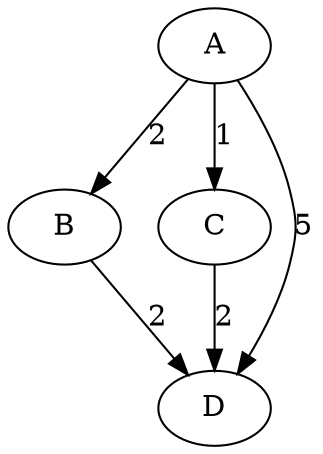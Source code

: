 digraph {
	A -> B [label = "2"]
	A -> C [label = "1"]
	A -> D [label = "5"]
	B -> D [label = "2"]
	C -> D [label = "2"]
}
